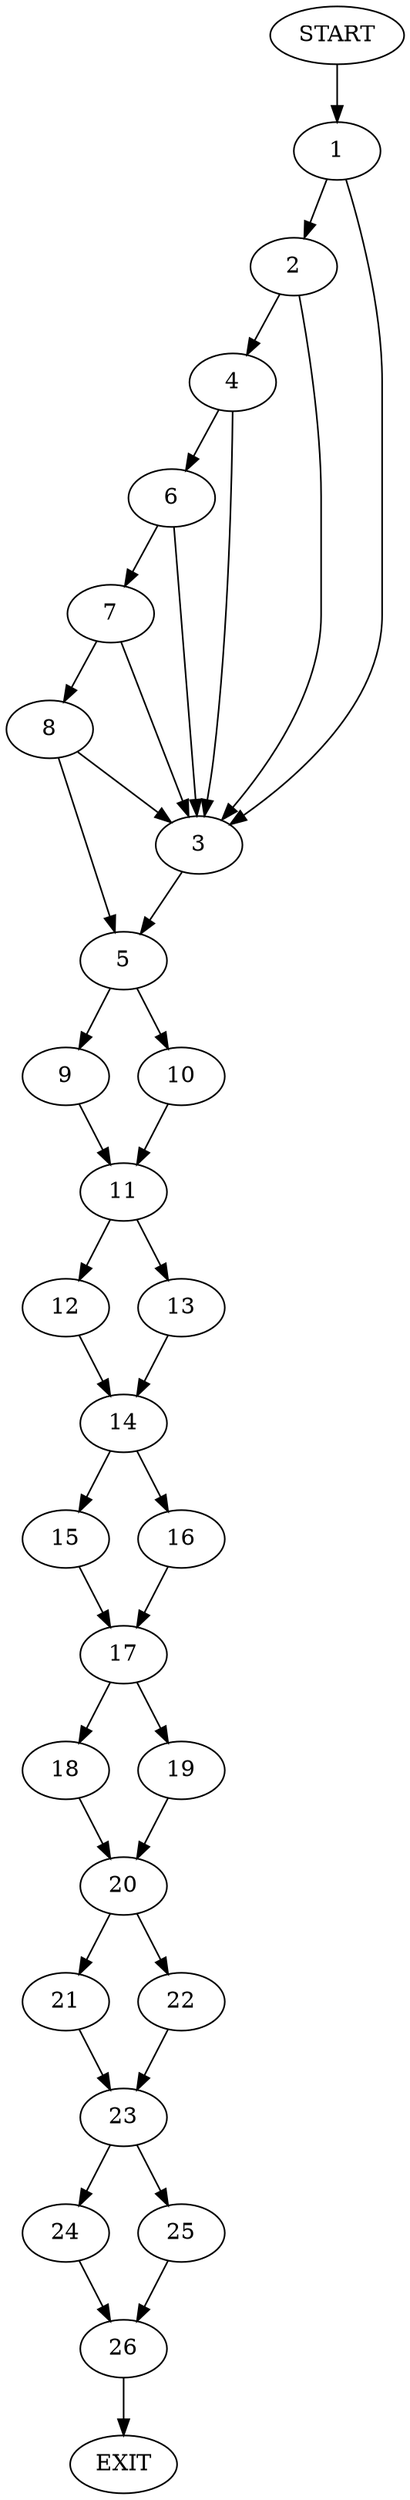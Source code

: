 digraph {
0 [label="START"]
27 [label="EXIT"]
0 -> 1
1 -> 2
1 -> 3
2 -> 3
2 -> 4
3 -> 5
4 -> 3
4 -> 6
6 -> 3
6 -> 7
7 -> 3
7 -> 8
8 -> 3
8 -> 5
5 -> 9
5 -> 10
10 -> 11
9 -> 11
11 -> 12
11 -> 13
13 -> 14
12 -> 14
14 -> 15
14 -> 16
16 -> 17
15 -> 17
17 -> 18
17 -> 19
18 -> 20
19 -> 20
20 -> 21
20 -> 22
21 -> 23
22 -> 23
23 -> 24
23 -> 25
25 -> 26
24 -> 26
26 -> 27
}

